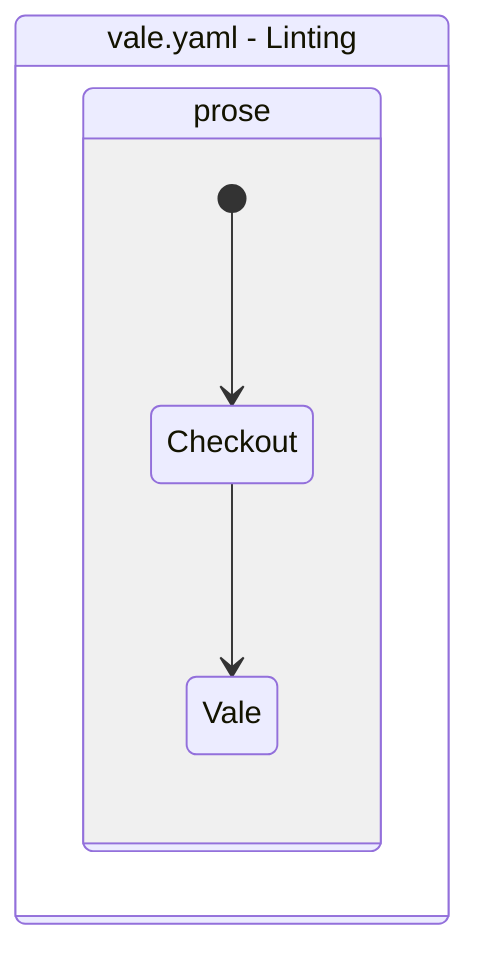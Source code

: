 stateDiagram-v2
    workflow : vale.yaml - Linting
    state workflow {
        prose: prose
        state prose {
            [*] --> step0prose
            step0prose : Checkout
            step0prose --> step1prose
            step1prose : Vale
        }
    }